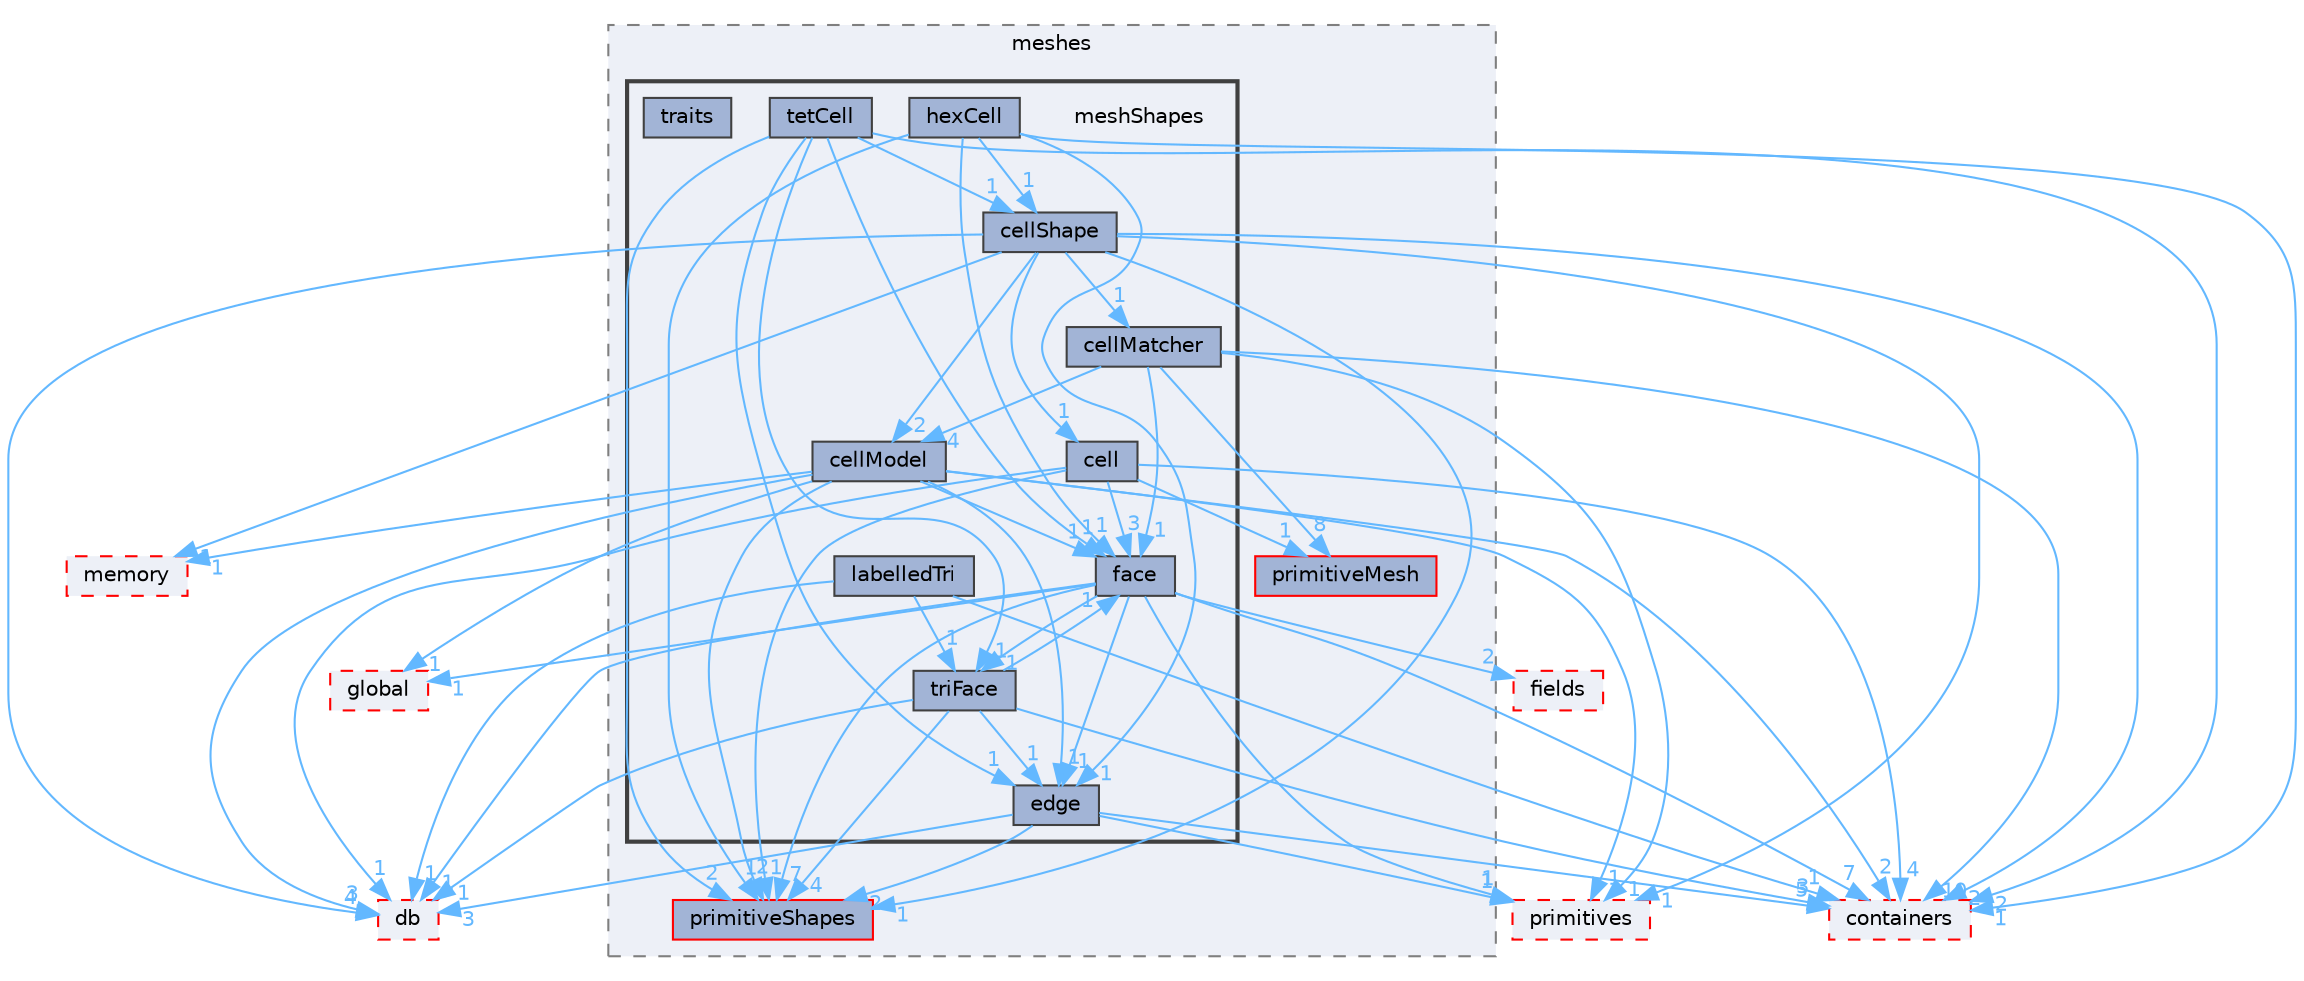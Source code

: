 digraph "src/OpenFOAM/meshes/meshShapes"
{
 // LATEX_PDF_SIZE
  bgcolor="transparent";
  edge [fontname=Helvetica,fontsize=10,labelfontname=Helvetica,labelfontsize=10];
  node [fontname=Helvetica,fontsize=10,shape=box,height=0.2,width=0.4];
  compound=true
  subgraph clusterdir_aa2423979fb45fc41c393a5db370ab21 {
    graph [ bgcolor="#edf0f7", pencolor="grey50", label="meshes", fontname=Helvetica,fontsize=10 style="filled,dashed", URL="dir_aa2423979fb45fc41c393a5db370ab21.html",tooltip=""]
  dir_a36ac568b20b0ed2190ed53a491bc296 [label="primitiveShapes", fillcolor="#a2b4d6", color="red", style="filled", URL="dir_a36ac568b20b0ed2190ed53a491bc296.html",tooltip=""];
  dir_d498992fb7d3f293d898bf6d3a4df869 [label="primitiveMesh", fillcolor="#a2b4d6", color="red", style="filled", URL="dir_d498992fb7d3f293d898bf6d3a4df869.html",tooltip=""];
  subgraph clusterdir_b8e2732bc99f8fb2a379dad81aa6030e {
    graph [ bgcolor="#edf0f7", pencolor="grey25", label="", fontname=Helvetica,fontsize=10 style="filled,bold", URL="dir_b8e2732bc99f8fb2a379dad81aa6030e.html",tooltip=""]
    dir_b8e2732bc99f8fb2a379dad81aa6030e [shape=plaintext, label="meshShapes"];
  dir_f0875c241e23d39b15d3260f77fbe0f6 [label="cell", fillcolor="#a2b4d6", color="grey25", style="filled", URL="dir_f0875c241e23d39b15d3260f77fbe0f6.html",tooltip=""];
  dir_98615869478e2807f5197cae1415666c [label="cellMatcher", fillcolor="#a2b4d6", color="grey25", style="filled", URL="dir_98615869478e2807f5197cae1415666c.html",tooltip=""];
  dir_a4b554e05a9b7345a7b6bd52e5aa8f99 [label="cellModel", fillcolor="#a2b4d6", color="grey25", style="filled", URL="dir_a4b554e05a9b7345a7b6bd52e5aa8f99.html",tooltip=""];
  dir_4bba408616a9d927d44d484b2a21665f [label="cellShape", fillcolor="#a2b4d6", color="grey25", style="filled", URL="dir_4bba408616a9d927d44d484b2a21665f.html",tooltip=""];
  dir_05ec013dcc31a6c6df38dcfca56fa4b9 [label="edge", fillcolor="#a2b4d6", color="grey25", style="filled", URL="dir_05ec013dcc31a6c6df38dcfca56fa4b9.html",tooltip=""];
  dir_900080d28a8d6389dbac680930b6f778 [label="face", fillcolor="#a2b4d6", color="grey25", style="filled", URL="dir_900080d28a8d6389dbac680930b6f778.html",tooltip=""];
  dir_2dab4ca71236f0db17c0ab486cd46a51 [label="hexCell", fillcolor="#a2b4d6", color="grey25", style="filled", URL="dir_2dab4ca71236f0db17c0ab486cd46a51.html",tooltip=""];
  dir_cf75a01b7493f4b215ffb3c0362a3cdf [label="labelledTri", fillcolor="#a2b4d6", color="grey25", style="filled", URL="dir_cf75a01b7493f4b215ffb3c0362a3cdf.html",tooltip=""];
  dir_4771b17f789d905e2dac710e3f219fff [label="tetCell", fillcolor="#a2b4d6", color="grey25", style="filled", URL="dir_4771b17f789d905e2dac710e3f219fff.html",tooltip=""];
  dir_7ab79656cd0fd19186c35ebf8f7415aa [label="traits", fillcolor="#a2b4d6", color="grey25", style="filled", URL="dir_7ab79656cd0fd19186c35ebf8f7415aa.html",tooltip=""];
  dir_33afe76c80c3d98c51e67e1a5ff12d8d [label="triFace", fillcolor="#a2b4d6", color="grey25", style="filled", URL="dir_33afe76c80c3d98c51e67e1a5ff12d8d.html",tooltip=""];
  }
  }
  dir_19d0872053bde092be81d7fe3f56cbf7 [label="containers", fillcolor="#edf0f7", color="red", style="filled,dashed", URL="dir_19d0872053bde092be81d7fe3f56cbf7.html",tooltip=""];
  dir_385a22dcc2f7120acb0f1a7a832b3b8d [label="memory", fillcolor="#edf0f7", color="red", style="filled,dashed", URL="dir_385a22dcc2f7120acb0f1a7a832b3b8d.html",tooltip=""];
  dir_3e50f45338116b169052b428016851aa [label="primitives", fillcolor="#edf0f7", color="red", style="filled,dashed", URL="dir_3e50f45338116b169052b428016851aa.html",tooltip=""];
  dir_63c634f7a7cfd679ac26c67fb30fc32f [label="db", fillcolor="#edf0f7", color="red", style="filled,dashed", URL="dir_63c634f7a7cfd679ac26c67fb30fc32f.html",tooltip=""];
  dir_8583492183f4d27c76555f8f333dd07b [label="global", fillcolor="#edf0f7", color="red", style="filled,dashed", URL="dir_8583492183f4d27c76555f8f333dd07b.html",tooltip=""];
  dir_962442b8f989d5529fab5e0f0e4ffb74 [label="fields", fillcolor="#edf0f7", color="red", style="filled,dashed", URL="dir_962442b8f989d5529fab5e0f0e4ffb74.html",tooltip=""];
  dir_f0875c241e23d39b15d3260f77fbe0f6->dir_19d0872053bde092be81d7fe3f56cbf7 [headlabel="4", labeldistance=1.5 headhref="dir_000409_000669.html" href="dir_000409_000669.html" color="steelblue1" fontcolor="steelblue1"];
  dir_f0875c241e23d39b15d3260f77fbe0f6->dir_63c634f7a7cfd679ac26c67fb30fc32f [headlabel="1", labeldistance=1.5 headhref="dir_000409_000817.html" href="dir_000409_000817.html" color="steelblue1" fontcolor="steelblue1"];
  dir_f0875c241e23d39b15d3260f77fbe0f6->dir_900080d28a8d6389dbac680930b6f778 [headlabel="3", labeldistance=1.5 headhref="dir_000409_001243.html" href="dir_000409_001243.html" color="steelblue1" fontcolor="steelblue1"];
  dir_f0875c241e23d39b15d3260f77fbe0f6->dir_a36ac568b20b0ed2190ed53a491bc296 [headlabel="1", labeldistance=1.5 headhref="dir_000409_003070.html" href="dir_000409_003070.html" color="steelblue1" fontcolor="steelblue1"];
  dir_f0875c241e23d39b15d3260f77fbe0f6->dir_d498992fb7d3f293d898bf6d3a4df869 [headlabel="1", labeldistance=1.5 headhref="dir_000409_003063.html" href="dir_000409_003063.html" color="steelblue1" fontcolor="steelblue1"];
  dir_98615869478e2807f5197cae1415666c->dir_19d0872053bde092be81d7fe3f56cbf7 [headlabel="10", labeldistance=1.5 headhref="dir_000424_000669.html" href="dir_000424_000669.html" color="steelblue1" fontcolor="steelblue1"];
  dir_98615869478e2807f5197cae1415666c->dir_3e50f45338116b169052b428016851aa [headlabel="1", labeldistance=1.5 headhref="dir_000424_003069.html" href="dir_000424_003069.html" color="steelblue1" fontcolor="steelblue1"];
  dir_98615869478e2807f5197cae1415666c->dir_900080d28a8d6389dbac680930b6f778 [headlabel="1", labeldistance=1.5 headhref="dir_000424_001243.html" href="dir_000424_001243.html" color="steelblue1" fontcolor="steelblue1"];
  dir_98615869478e2807f5197cae1415666c->dir_a4b554e05a9b7345a7b6bd52e5aa8f99 [headlabel="4", labeldistance=1.5 headhref="dir_000424_000426.html" href="dir_000424_000426.html" color="steelblue1" fontcolor="steelblue1"];
  dir_98615869478e2807f5197cae1415666c->dir_d498992fb7d3f293d898bf6d3a4df869 [headlabel="8", labeldistance=1.5 headhref="dir_000424_003063.html" href="dir_000424_003063.html" color="steelblue1" fontcolor="steelblue1"];
  dir_a4b554e05a9b7345a7b6bd52e5aa8f99->dir_05ec013dcc31a6c6df38dcfca56fa4b9 [headlabel="1", labeldistance=1.5 headhref="dir_000426_001104.html" href="dir_000426_001104.html" color="steelblue1" fontcolor="steelblue1"];
  dir_a4b554e05a9b7345a7b6bd52e5aa8f99->dir_19d0872053bde092be81d7fe3f56cbf7 [headlabel="2", labeldistance=1.5 headhref="dir_000426_000669.html" href="dir_000426_000669.html" color="steelblue1" fontcolor="steelblue1"];
  dir_a4b554e05a9b7345a7b6bd52e5aa8f99->dir_385a22dcc2f7120acb0f1a7a832b3b8d [headlabel="1", labeldistance=1.5 headhref="dir_000426_002352.html" href="dir_000426_002352.html" color="steelblue1" fontcolor="steelblue1"];
  dir_a4b554e05a9b7345a7b6bd52e5aa8f99->dir_3e50f45338116b169052b428016851aa [headlabel="1", labeldistance=1.5 headhref="dir_000426_003069.html" href="dir_000426_003069.html" color="steelblue1" fontcolor="steelblue1"];
  dir_a4b554e05a9b7345a7b6bd52e5aa8f99->dir_63c634f7a7cfd679ac26c67fb30fc32f [headlabel="3", labeldistance=1.5 headhref="dir_000426_000817.html" href="dir_000426_000817.html" color="steelblue1" fontcolor="steelblue1"];
  dir_a4b554e05a9b7345a7b6bd52e5aa8f99->dir_8583492183f4d27c76555f8f333dd07b [headlabel="1", labeldistance=1.5 headhref="dir_000426_001645.html" href="dir_000426_001645.html" color="steelblue1" fontcolor="steelblue1"];
  dir_a4b554e05a9b7345a7b6bd52e5aa8f99->dir_900080d28a8d6389dbac680930b6f778 [headlabel="1", labeldistance=1.5 headhref="dir_000426_001243.html" href="dir_000426_001243.html" color="steelblue1" fontcolor="steelblue1"];
  dir_a4b554e05a9b7345a7b6bd52e5aa8f99->dir_a36ac568b20b0ed2190ed53a491bc296 [headlabel="2", labeldistance=1.5 headhref="dir_000426_003070.html" href="dir_000426_003070.html" color="steelblue1" fontcolor="steelblue1"];
  dir_4bba408616a9d927d44d484b2a21665f->dir_19d0872053bde092be81d7fe3f56cbf7 [headlabel="2", labeldistance=1.5 headhref="dir_000431_000669.html" href="dir_000431_000669.html" color="steelblue1" fontcolor="steelblue1"];
  dir_4bba408616a9d927d44d484b2a21665f->dir_385a22dcc2f7120acb0f1a7a832b3b8d [headlabel="1", labeldistance=1.5 headhref="dir_000431_002352.html" href="dir_000431_002352.html" color="steelblue1" fontcolor="steelblue1"];
  dir_4bba408616a9d927d44d484b2a21665f->dir_3e50f45338116b169052b428016851aa [headlabel="1", labeldistance=1.5 headhref="dir_000431_003069.html" href="dir_000431_003069.html" color="steelblue1" fontcolor="steelblue1"];
  dir_4bba408616a9d927d44d484b2a21665f->dir_63c634f7a7cfd679ac26c67fb30fc32f [headlabel="4", labeldistance=1.5 headhref="dir_000431_000817.html" href="dir_000431_000817.html" color="steelblue1" fontcolor="steelblue1"];
  dir_4bba408616a9d927d44d484b2a21665f->dir_98615869478e2807f5197cae1415666c [headlabel="1", labeldistance=1.5 headhref="dir_000431_000424.html" href="dir_000431_000424.html" color="steelblue1" fontcolor="steelblue1"];
  dir_4bba408616a9d927d44d484b2a21665f->dir_a36ac568b20b0ed2190ed53a491bc296 [headlabel="1", labeldistance=1.5 headhref="dir_000431_003070.html" href="dir_000431_003070.html" color="steelblue1" fontcolor="steelblue1"];
  dir_4bba408616a9d927d44d484b2a21665f->dir_a4b554e05a9b7345a7b6bd52e5aa8f99 [headlabel="2", labeldistance=1.5 headhref="dir_000431_000426.html" href="dir_000431_000426.html" color="steelblue1" fontcolor="steelblue1"];
  dir_4bba408616a9d927d44d484b2a21665f->dir_f0875c241e23d39b15d3260f77fbe0f6 [headlabel="1", labeldistance=1.5 headhref="dir_000431_000409.html" href="dir_000431_000409.html" color="steelblue1" fontcolor="steelblue1"];
  dir_05ec013dcc31a6c6df38dcfca56fa4b9->dir_19d0872053bde092be81d7fe3f56cbf7 [headlabel="5", labeldistance=1.5 headhref="dir_001104_000669.html" href="dir_001104_000669.html" color="steelblue1" fontcolor="steelblue1"];
  dir_05ec013dcc31a6c6df38dcfca56fa4b9->dir_3e50f45338116b169052b428016851aa [headlabel="1", labeldistance=1.5 headhref="dir_001104_003069.html" href="dir_001104_003069.html" color="steelblue1" fontcolor="steelblue1"];
  dir_05ec013dcc31a6c6df38dcfca56fa4b9->dir_63c634f7a7cfd679ac26c67fb30fc32f [headlabel="3", labeldistance=1.5 headhref="dir_001104_000817.html" href="dir_001104_000817.html" color="steelblue1" fontcolor="steelblue1"];
  dir_05ec013dcc31a6c6df38dcfca56fa4b9->dir_a36ac568b20b0ed2190ed53a491bc296 [headlabel="2", labeldistance=1.5 headhref="dir_001104_003070.html" href="dir_001104_003070.html" color="steelblue1" fontcolor="steelblue1"];
  dir_900080d28a8d6389dbac680930b6f778->dir_05ec013dcc31a6c6df38dcfca56fa4b9 [headlabel="1", labeldistance=1.5 headhref="dir_001243_001104.html" href="dir_001243_001104.html" color="steelblue1" fontcolor="steelblue1"];
  dir_900080d28a8d6389dbac680930b6f778->dir_19d0872053bde092be81d7fe3f56cbf7 [headlabel="7", labeldistance=1.5 headhref="dir_001243_000669.html" href="dir_001243_000669.html" color="steelblue1" fontcolor="steelblue1"];
  dir_900080d28a8d6389dbac680930b6f778->dir_33afe76c80c3d98c51e67e1a5ff12d8d [headlabel="1", labeldistance=1.5 headhref="dir_001243_004121.html" href="dir_001243_004121.html" color="steelblue1" fontcolor="steelblue1"];
  dir_900080d28a8d6389dbac680930b6f778->dir_3e50f45338116b169052b428016851aa [headlabel="1", labeldistance=1.5 headhref="dir_001243_003069.html" href="dir_001243_003069.html" color="steelblue1" fontcolor="steelblue1"];
  dir_900080d28a8d6389dbac680930b6f778->dir_63c634f7a7cfd679ac26c67fb30fc32f [headlabel="1", labeldistance=1.5 headhref="dir_001243_000817.html" href="dir_001243_000817.html" color="steelblue1" fontcolor="steelblue1"];
  dir_900080d28a8d6389dbac680930b6f778->dir_8583492183f4d27c76555f8f333dd07b [headlabel="1", labeldistance=1.5 headhref="dir_001243_001645.html" href="dir_001243_001645.html" color="steelblue1" fontcolor="steelblue1"];
  dir_900080d28a8d6389dbac680930b6f778->dir_962442b8f989d5529fab5e0f0e4ffb74 [headlabel="2", labeldistance=1.5 headhref="dir_001243_001335.html" href="dir_001243_001335.html" color="steelblue1" fontcolor="steelblue1"];
  dir_900080d28a8d6389dbac680930b6f778->dir_a36ac568b20b0ed2190ed53a491bc296 [headlabel="7", labeldistance=1.5 headhref="dir_001243_003070.html" href="dir_001243_003070.html" color="steelblue1" fontcolor="steelblue1"];
  dir_2dab4ca71236f0db17c0ab486cd46a51->dir_05ec013dcc31a6c6df38dcfca56fa4b9 [headlabel="1", labeldistance=1.5 headhref="dir_001737_001104.html" href="dir_001737_001104.html" color="steelblue1" fontcolor="steelblue1"];
  dir_2dab4ca71236f0db17c0ab486cd46a51->dir_19d0872053bde092be81d7fe3f56cbf7 [headlabel="1", labeldistance=1.5 headhref="dir_001737_000669.html" href="dir_001737_000669.html" color="steelblue1" fontcolor="steelblue1"];
  dir_2dab4ca71236f0db17c0ab486cd46a51->dir_4bba408616a9d927d44d484b2a21665f [headlabel="1", labeldistance=1.5 headhref="dir_001737_000431.html" href="dir_001737_000431.html" color="steelblue1" fontcolor="steelblue1"];
  dir_2dab4ca71236f0db17c0ab486cd46a51->dir_900080d28a8d6389dbac680930b6f778 [headlabel="1", labeldistance=1.5 headhref="dir_001737_001243.html" href="dir_001737_001243.html" color="steelblue1" fontcolor="steelblue1"];
  dir_2dab4ca71236f0db17c0ab486cd46a51->dir_a36ac568b20b0ed2190ed53a491bc296 [headlabel="1", labeldistance=1.5 headhref="dir_001737_003070.html" href="dir_001737_003070.html" color="steelblue1" fontcolor="steelblue1"];
  dir_cf75a01b7493f4b215ffb3c0362a3cdf->dir_19d0872053bde092be81d7fe3f56cbf7 [headlabel="1", labeldistance=1.5 headhref="dir_002061_000669.html" href="dir_002061_000669.html" color="steelblue1" fontcolor="steelblue1"];
  dir_cf75a01b7493f4b215ffb3c0362a3cdf->dir_33afe76c80c3d98c51e67e1a5ff12d8d [headlabel="1", labeldistance=1.5 headhref="dir_002061_004121.html" href="dir_002061_004121.html" color="steelblue1" fontcolor="steelblue1"];
  dir_cf75a01b7493f4b215ffb3c0362a3cdf->dir_63c634f7a7cfd679ac26c67fb30fc32f [headlabel="1", labeldistance=1.5 headhref="dir_002061_000817.html" href="dir_002061_000817.html" color="steelblue1" fontcolor="steelblue1"];
  dir_4771b17f789d905e2dac710e3f219fff->dir_05ec013dcc31a6c6df38dcfca56fa4b9 [headlabel="1", labeldistance=1.5 headhref="dir_003986_001104.html" href="dir_003986_001104.html" color="steelblue1" fontcolor="steelblue1"];
  dir_4771b17f789d905e2dac710e3f219fff->dir_19d0872053bde092be81d7fe3f56cbf7 [headlabel="2", labeldistance=1.5 headhref="dir_003986_000669.html" href="dir_003986_000669.html" color="steelblue1" fontcolor="steelblue1"];
  dir_4771b17f789d905e2dac710e3f219fff->dir_33afe76c80c3d98c51e67e1a5ff12d8d [headlabel="1", labeldistance=1.5 headhref="dir_003986_004121.html" href="dir_003986_004121.html" color="steelblue1" fontcolor="steelblue1"];
  dir_4771b17f789d905e2dac710e3f219fff->dir_4bba408616a9d927d44d484b2a21665f [headlabel="1", labeldistance=1.5 headhref="dir_003986_000431.html" href="dir_003986_000431.html" color="steelblue1" fontcolor="steelblue1"];
  dir_4771b17f789d905e2dac710e3f219fff->dir_900080d28a8d6389dbac680930b6f778 [headlabel="1", labeldistance=1.5 headhref="dir_003986_001243.html" href="dir_003986_001243.html" color="steelblue1" fontcolor="steelblue1"];
  dir_4771b17f789d905e2dac710e3f219fff->dir_a36ac568b20b0ed2190ed53a491bc296 [headlabel="2", labeldistance=1.5 headhref="dir_003986_003070.html" href="dir_003986_003070.html" color="steelblue1" fontcolor="steelblue1"];
  dir_33afe76c80c3d98c51e67e1a5ff12d8d->dir_05ec013dcc31a6c6df38dcfca56fa4b9 [headlabel="1", labeldistance=1.5 headhref="dir_004121_001104.html" href="dir_004121_001104.html" color="steelblue1" fontcolor="steelblue1"];
  dir_33afe76c80c3d98c51e67e1a5ff12d8d->dir_19d0872053bde092be81d7fe3f56cbf7 [headlabel="3", labeldistance=1.5 headhref="dir_004121_000669.html" href="dir_004121_000669.html" color="steelblue1" fontcolor="steelblue1"];
  dir_33afe76c80c3d98c51e67e1a5ff12d8d->dir_63c634f7a7cfd679ac26c67fb30fc32f [headlabel="1", labeldistance=1.5 headhref="dir_004121_000817.html" href="dir_004121_000817.html" color="steelblue1" fontcolor="steelblue1"];
  dir_33afe76c80c3d98c51e67e1a5ff12d8d->dir_900080d28a8d6389dbac680930b6f778 [headlabel="1", labeldistance=1.5 headhref="dir_004121_001243.html" href="dir_004121_001243.html" color="steelblue1" fontcolor="steelblue1"];
  dir_33afe76c80c3d98c51e67e1a5ff12d8d->dir_a36ac568b20b0ed2190ed53a491bc296 [headlabel="4", labeldistance=1.5 headhref="dir_004121_003070.html" href="dir_004121_003070.html" color="steelblue1" fontcolor="steelblue1"];
}
